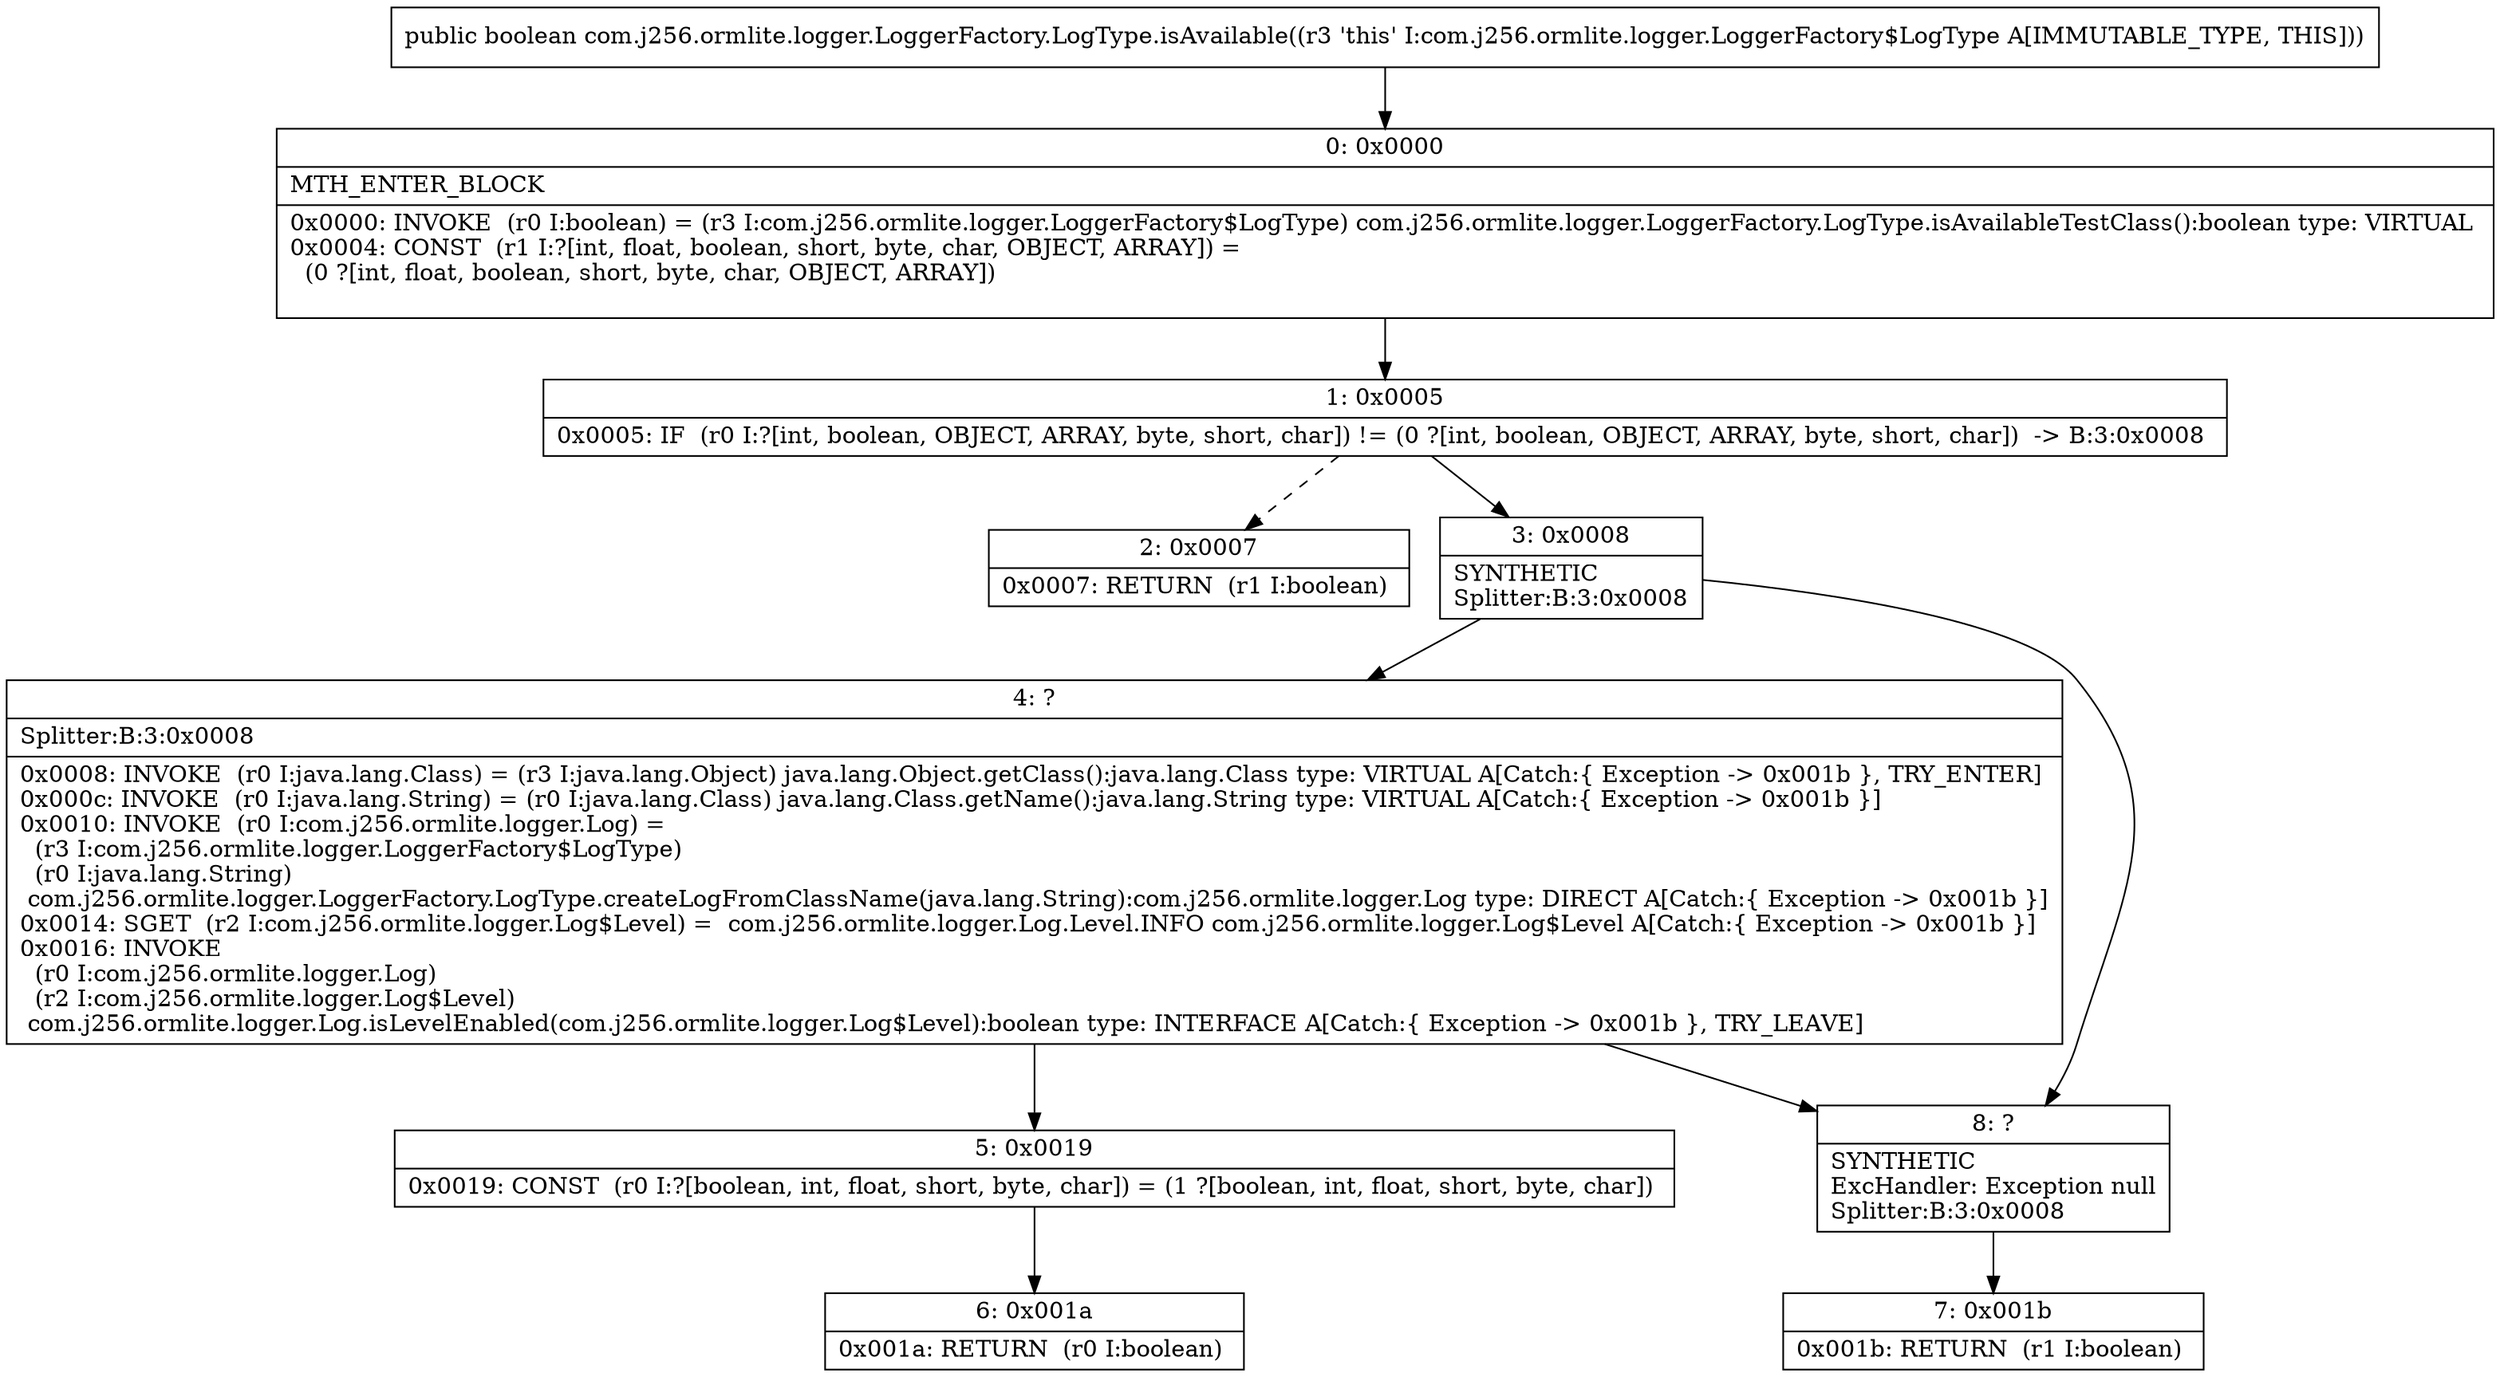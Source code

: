 digraph "CFG forcom.j256.ormlite.logger.LoggerFactory.LogType.isAvailable()Z" {
Node_0 [shape=record,label="{0\:\ 0x0000|MTH_ENTER_BLOCK\l|0x0000: INVOKE  (r0 I:boolean) = (r3 I:com.j256.ormlite.logger.LoggerFactory$LogType) com.j256.ormlite.logger.LoggerFactory.LogType.isAvailableTestClass():boolean type: VIRTUAL \l0x0004: CONST  (r1 I:?[int, float, boolean, short, byte, char, OBJECT, ARRAY]) = \l  (0 ?[int, float, boolean, short, byte, char, OBJECT, ARRAY])\l \l}"];
Node_1 [shape=record,label="{1\:\ 0x0005|0x0005: IF  (r0 I:?[int, boolean, OBJECT, ARRAY, byte, short, char]) != (0 ?[int, boolean, OBJECT, ARRAY, byte, short, char])  \-\> B:3:0x0008 \l}"];
Node_2 [shape=record,label="{2\:\ 0x0007|0x0007: RETURN  (r1 I:boolean) \l}"];
Node_3 [shape=record,label="{3\:\ 0x0008|SYNTHETIC\lSplitter:B:3:0x0008\l}"];
Node_4 [shape=record,label="{4\:\ ?|Splitter:B:3:0x0008\l|0x0008: INVOKE  (r0 I:java.lang.Class) = (r3 I:java.lang.Object) java.lang.Object.getClass():java.lang.Class type: VIRTUAL A[Catch:\{ Exception \-\> 0x001b \}, TRY_ENTER]\l0x000c: INVOKE  (r0 I:java.lang.String) = (r0 I:java.lang.Class) java.lang.Class.getName():java.lang.String type: VIRTUAL A[Catch:\{ Exception \-\> 0x001b \}]\l0x0010: INVOKE  (r0 I:com.j256.ormlite.logger.Log) = \l  (r3 I:com.j256.ormlite.logger.LoggerFactory$LogType)\l  (r0 I:java.lang.String)\l com.j256.ormlite.logger.LoggerFactory.LogType.createLogFromClassName(java.lang.String):com.j256.ormlite.logger.Log type: DIRECT A[Catch:\{ Exception \-\> 0x001b \}]\l0x0014: SGET  (r2 I:com.j256.ormlite.logger.Log$Level) =  com.j256.ormlite.logger.Log.Level.INFO com.j256.ormlite.logger.Log$Level A[Catch:\{ Exception \-\> 0x001b \}]\l0x0016: INVOKE  \l  (r0 I:com.j256.ormlite.logger.Log)\l  (r2 I:com.j256.ormlite.logger.Log$Level)\l com.j256.ormlite.logger.Log.isLevelEnabled(com.j256.ormlite.logger.Log$Level):boolean type: INTERFACE A[Catch:\{ Exception \-\> 0x001b \}, TRY_LEAVE]\l}"];
Node_5 [shape=record,label="{5\:\ 0x0019|0x0019: CONST  (r0 I:?[boolean, int, float, short, byte, char]) = (1 ?[boolean, int, float, short, byte, char]) \l}"];
Node_6 [shape=record,label="{6\:\ 0x001a|0x001a: RETURN  (r0 I:boolean) \l}"];
Node_7 [shape=record,label="{7\:\ 0x001b|0x001b: RETURN  (r1 I:boolean) \l}"];
Node_8 [shape=record,label="{8\:\ ?|SYNTHETIC\lExcHandler: Exception null\lSplitter:B:3:0x0008\l}"];
MethodNode[shape=record,label="{public boolean com.j256.ormlite.logger.LoggerFactory.LogType.isAvailable((r3 'this' I:com.j256.ormlite.logger.LoggerFactory$LogType A[IMMUTABLE_TYPE, THIS])) }"];
MethodNode -> Node_0;
Node_0 -> Node_1;
Node_1 -> Node_2[style=dashed];
Node_1 -> Node_3;
Node_3 -> Node_4;
Node_3 -> Node_8;
Node_4 -> Node_5;
Node_4 -> Node_8;
Node_5 -> Node_6;
Node_8 -> Node_7;
}


